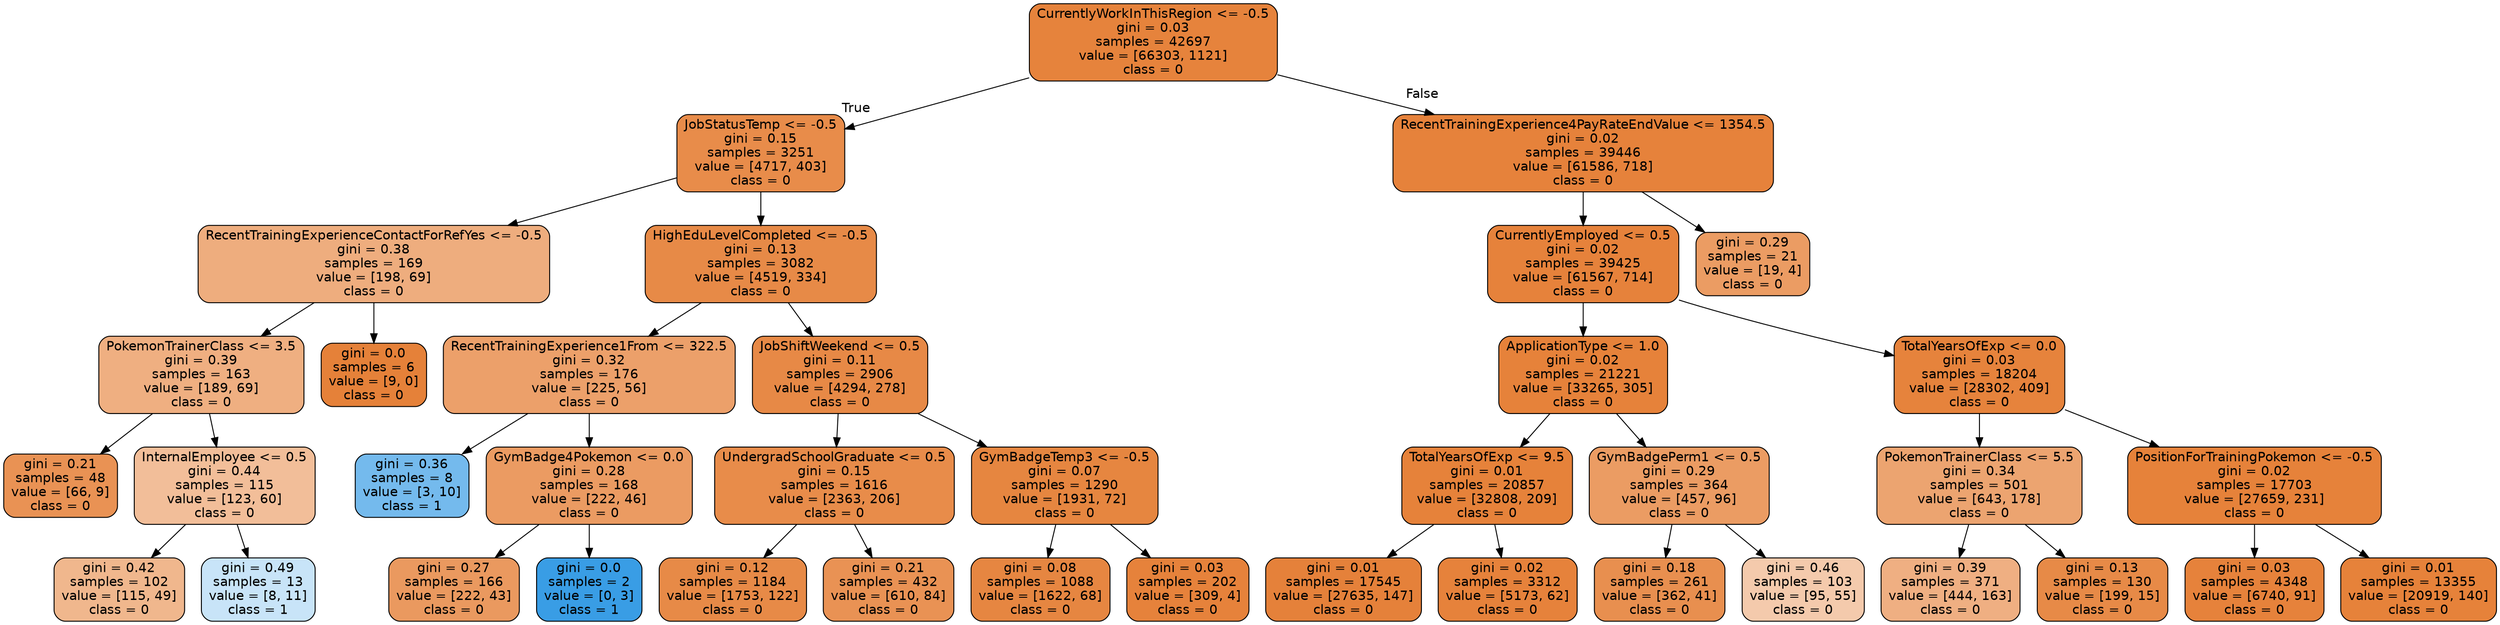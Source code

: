 digraph Tree {
node [shape=box, style="filled, rounded", color="black", fontname=helvetica] ;
edge [fontname=helvetica] ;
0 [label="CurrentlyWorkInThisRegion <= -0.5\ngini = 0.03\nsamples = 42697\nvalue = [66303, 1121]\nclass = 0", fillcolor="#e58139fb"] ;
1 [label="JobStatusTemp <= -0.5\ngini = 0.15\nsamples = 3251\nvalue = [4717, 403]\nclass = 0", fillcolor="#e58139e9"] ;
0 -> 1 [labeldistance=2.5, labelangle=45, headlabel="True"] ;
2 [label="RecentTrainingExperienceContactForRefYes <= -0.5\ngini = 0.38\nsamples = 169\nvalue = [198, 69]\nclass = 0", fillcolor="#e58139a6"] ;
1 -> 2 ;
3 [label="PokemonTrainerClass <= 3.5\ngini = 0.39\nsamples = 163\nvalue = [189, 69]\nclass = 0", fillcolor="#e58139a2"] ;
2 -> 3 ;
4 [label="gini = 0.21\nsamples = 48\nvalue = [66, 9]\nclass = 0", fillcolor="#e58139dc"] ;
3 -> 4 ;
5 [label="InternalEmployee <= 0.5\ngini = 0.44\nsamples = 115\nvalue = [123, 60]\nclass = 0", fillcolor="#e5813983"] ;
3 -> 5 ;
6 [label="gini = 0.42\nsamples = 102\nvalue = [115, 49]\nclass = 0", fillcolor="#e5813992"] ;
5 -> 6 ;
7 [label="gini = 0.49\nsamples = 13\nvalue = [8, 11]\nclass = 1", fillcolor="#399de546"] ;
5 -> 7 ;
8 [label="gini = 0.0\nsamples = 6\nvalue = [9, 0]\nclass = 0", fillcolor="#e58139ff"] ;
2 -> 8 ;
9 [label="HighEduLevelCompleted <= -0.5\ngini = 0.13\nsamples = 3082\nvalue = [4519, 334]\nclass = 0", fillcolor="#e58139ec"] ;
1 -> 9 ;
10 [label="RecentTrainingExperience1From <= 322.5\ngini = 0.32\nsamples = 176\nvalue = [225, 56]\nclass = 0", fillcolor="#e58139c0"] ;
9 -> 10 ;
11 [label="gini = 0.36\nsamples = 8\nvalue = [3, 10]\nclass = 1", fillcolor="#399de5b3"] ;
10 -> 11 ;
12 [label="GymBadge4Pokemon <= 0.0\ngini = 0.28\nsamples = 168\nvalue = [222, 46]\nclass = 0", fillcolor="#e58139ca"] ;
10 -> 12 ;
13 [label="gini = 0.27\nsamples = 166\nvalue = [222, 43]\nclass = 0", fillcolor="#e58139ce"] ;
12 -> 13 ;
14 [label="gini = 0.0\nsamples = 2\nvalue = [0, 3]\nclass = 1", fillcolor="#399de5ff"] ;
12 -> 14 ;
15 [label="JobShiftWeekend <= 0.5\ngini = 0.11\nsamples = 2906\nvalue = [4294, 278]\nclass = 0", fillcolor="#e58139ee"] ;
9 -> 15 ;
16 [label="UndergradSchoolGraduate <= 0.5\ngini = 0.15\nsamples = 1616\nvalue = [2363, 206]\nclass = 0", fillcolor="#e58139e9"] ;
15 -> 16 ;
17 [label="gini = 0.12\nsamples = 1184\nvalue = [1753, 122]\nclass = 0", fillcolor="#e58139ed"] ;
16 -> 17 ;
18 [label="gini = 0.21\nsamples = 432\nvalue = [610, 84]\nclass = 0", fillcolor="#e58139dc"] ;
16 -> 18 ;
19 [label="GymBadgeTemp3 <= -0.5\ngini = 0.07\nsamples = 1290\nvalue = [1931, 72]\nclass = 0", fillcolor="#e58139f5"] ;
15 -> 19 ;
20 [label="gini = 0.08\nsamples = 1088\nvalue = [1622, 68]\nclass = 0", fillcolor="#e58139f4"] ;
19 -> 20 ;
21 [label="gini = 0.03\nsamples = 202\nvalue = [309, 4]\nclass = 0", fillcolor="#e58139fc"] ;
19 -> 21 ;
22 [label="RecentTrainingExperience4PayRateEndValue <= 1354.5\ngini = 0.02\nsamples = 39446\nvalue = [61586, 718]\nclass = 0", fillcolor="#e58139fc"] ;
0 -> 22 [labeldistance=2.5, labelangle=-45, headlabel="False"] ;
23 [label="CurrentlyEmployed <= 0.5\ngini = 0.02\nsamples = 39425\nvalue = [61567, 714]\nclass = 0", fillcolor="#e58139fc"] ;
22 -> 23 ;
24 [label="ApplicationType <= 1.0\ngini = 0.02\nsamples = 21221\nvalue = [33265, 305]\nclass = 0", fillcolor="#e58139fd"] ;
23 -> 24 ;
25 [label="TotalYearsOfExp <= 9.5\ngini = 0.01\nsamples = 20857\nvalue = [32808, 209]\nclass = 0", fillcolor="#e58139fd"] ;
24 -> 25 ;
26 [label="gini = 0.01\nsamples = 17545\nvalue = [27635, 147]\nclass = 0", fillcolor="#e58139fe"] ;
25 -> 26 ;
27 [label="gini = 0.02\nsamples = 3312\nvalue = [5173, 62]\nclass = 0", fillcolor="#e58139fc"] ;
25 -> 27 ;
28 [label="GymBadgePerm1 <= 0.5\ngini = 0.29\nsamples = 364\nvalue = [457, 96]\nclass = 0", fillcolor="#e58139c9"] ;
24 -> 28 ;
29 [label="gini = 0.18\nsamples = 261\nvalue = [362, 41]\nclass = 0", fillcolor="#e58139e2"] ;
28 -> 29 ;
30 [label="gini = 0.46\nsamples = 103\nvalue = [95, 55]\nclass = 0", fillcolor="#e581396b"] ;
28 -> 30 ;
31 [label="TotalYearsOfExp <= 0.0\ngini = 0.03\nsamples = 18204\nvalue = [28302, 409]\nclass = 0", fillcolor="#e58139fb"] ;
23 -> 31 ;
32 [label="PokemonTrainerClass <= 5.5\ngini = 0.34\nsamples = 501\nvalue = [643, 178]\nclass = 0", fillcolor="#e58139b8"] ;
31 -> 32 ;
33 [label="gini = 0.39\nsamples = 371\nvalue = [444, 163]\nclass = 0", fillcolor="#e58139a1"] ;
32 -> 33 ;
34 [label="gini = 0.13\nsamples = 130\nvalue = [199, 15]\nclass = 0", fillcolor="#e58139ec"] ;
32 -> 34 ;
35 [label="PositionForTrainingPokemon <= -0.5\ngini = 0.02\nsamples = 17703\nvalue = [27659, 231]\nclass = 0", fillcolor="#e58139fd"] ;
31 -> 35 ;
36 [label="gini = 0.03\nsamples = 4348\nvalue = [6740, 91]\nclass = 0", fillcolor="#e58139fc"] ;
35 -> 36 ;
37 [label="gini = 0.01\nsamples = 13355\nvalue = [20919, 140]\nclass = 0", fillcolor="#e58139fd"] ;
35 -> 37 ;
38 [label="gini = 0.29\nsamples = 21\nvalue = [19, 4]\nclass = 0", fillcolor="#e58139c9"] ;
22 -> 38 ;
}